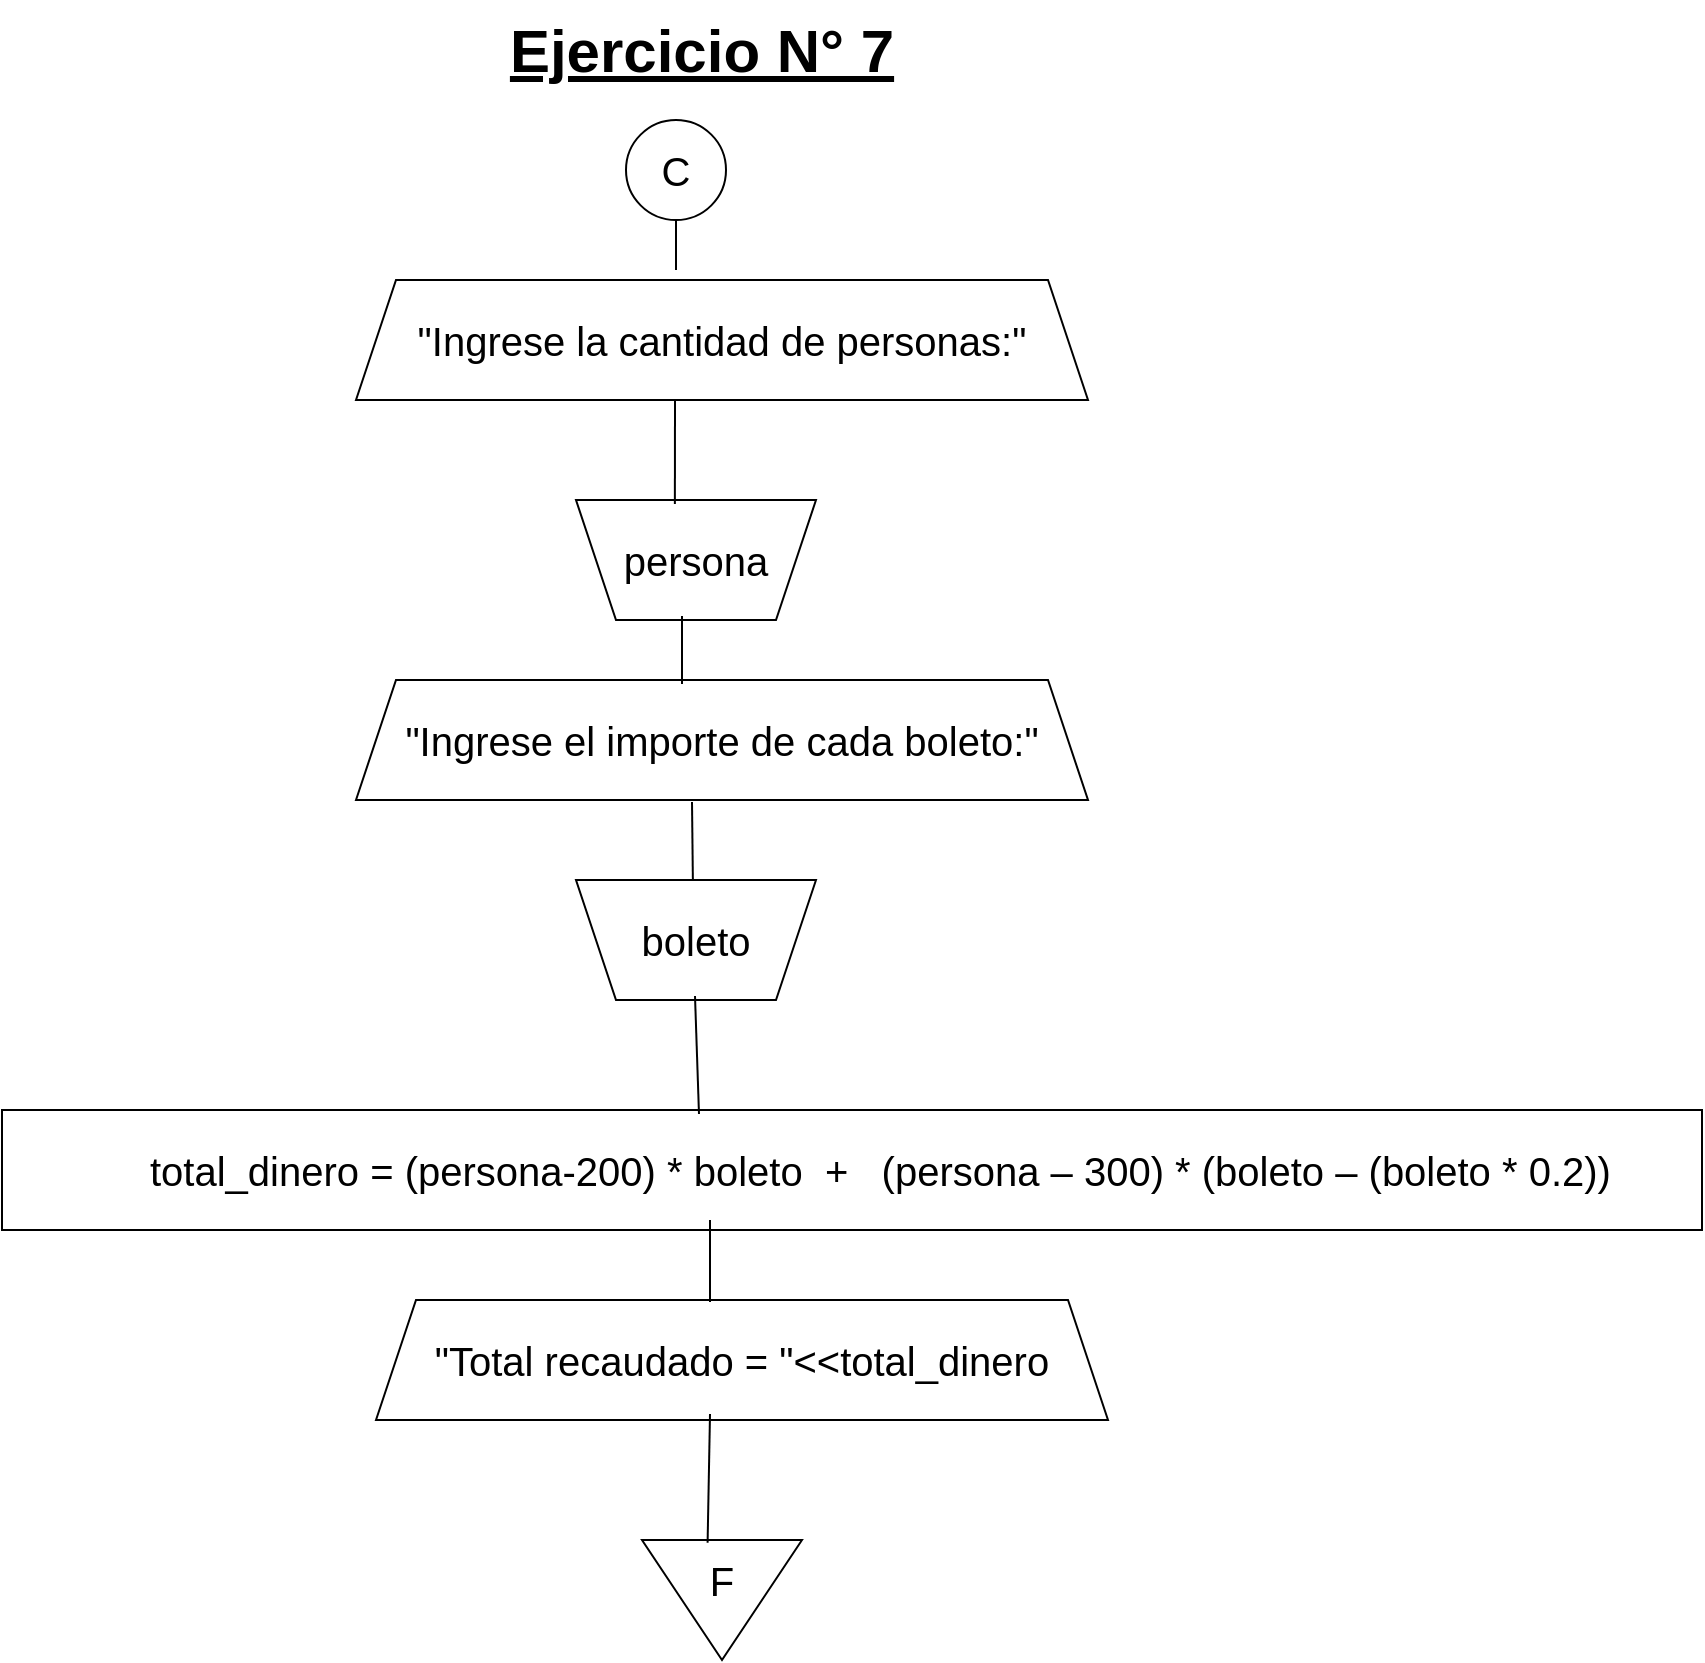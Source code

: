 <mxfile version="14.7.3" type="device"><diagram id="W4aKSf3Qdp38WhNMOOxv" name="Ejercicio7"><mxGraphModel dx="1038" dy="548" grid="0" gridSize="10" guides="1" tooltips="1" connect="1" arrows="1" fold="1" page="1" pageScale="1" pageWidth="827" pageHeight="1169" math="0" shadow="0"><root><mxCell id="0"/><mxCell id="1" parent="0"/><mxCell id="y9rYY2Si1Wvd2R1Q-dNt-1" value="&lt;u style=&quot;font-size: 30px&quot;&gt;&lt;b&gt;Ejercicio N° 7&lt;br&gt;&lt;/b&gt;&lt;/u&gt;" style="text;html=1;strokeColor=none;fillColor=none;align=center;verticalAlign=middle;whiteSpace=wrap;rounded=0;" vertex="1" parent="1"><mxGeometry x="230" y="30" width="260" height="50" as="geometry"/></mxCell><mxCell id="y9rYY2Si1Wvd2R1Q-dNt-2" value="&lt;font style=&quot;font-size: 20px&quot;&gt;C&lt;/font&gt;" style="ellipse;whiteSpace=wrap;html=1;aspect=fixed;" vertex="1" parent="1"><mxGeometry x="322" y="90" width="50" height="50" as="geometry"/></mxCell><mxCell id="y9rYY2Si1Wvd2R1Q-dNt-3" value="&lt;font style=&quot;font-size: 20px&quot;&gt;&quot;Ingrese la cantidad de personas:&quot;&lt;/font&gt;" style="shape=trapezoid;perimeter=trapezoidPerimeter;whiteSpace=wrap;html=1;fixedSize=1;" vertex="1" parent="1"><mxGeometry x="187" y="170" width="366" height="60" as="geometry"/></mxCell><mxCell id="y9rYY2Si1Wvd2R1Q-dNt-4" value="" style="shape=trapezoid;perimeter=trapezoidPerimeter;whiteSpace=wrap;html=1;fixedSize=1;rotation=-180;" vertex="1" parent="1"><mxGeometry x="297" y="280" width="120" height="60" as="geometry"/></mxCell><mxCell id="y9rYY2Si1Wvd2R1Q-dNt-5" value="&lt;font style=&quot;font-size: 20px&quot;&gt;persona&lt;/font&gt;" style="text;html=1;strokeColor=none;fillColor=none;align=center;verticalAlign=middle;whiteSpace=wrap;rounded=0;" vertex="1" parent="1"><mxGeometry x="337" y="300" width="40" height="20" as="geometry"/></mxCell><mxCell id="y9rYY2Si1Wvd2R1Q-dNt-7" value="&lt;font style=&quot;font-size: 20px&quot;&gt;&quot;Ingrese el importe de cada boleto:&quot;&lt;/font&gt;" style="shape=trapezoid;perimeter=trapezoidPerimeter;whiteSpace=wrap;html=1;fixedSize=1;" vertex="1" parent="1"><mxGeometry x="187" y="370" width="366" height="60" as="geometry"/></mxCell><mxCell id="y9rYY2Si1Wvd2R1Q-dNt-8" value="" style="shape=trapezoid;perimeter=trapezoidPerimeter;whiteSpace=wrap;html=1;fixedSize=1;rotation=-180;" vertex="1" parent="1"><mxGeometry x="297" y="470" width="120" height="60" as="geometry"/></mxCell><mxCell id="y9rYY2Si1Wvd2R1Q-dNt-9" value="&lt;font style=&quot;font-size: 20px&quot;&gt;boleto&lt;/font&gt;" style="text;html=1;strokeColor=none;fillColor=none;align=center;verticalAlign=middle;whiteSpace=wrap;rounded=0;" vertex="1" parent="1"><mxGeometry x="337" y="490" width="40" height="20" as="geometry"/></mxCell><mxCell id="y9rYY2Si1Wvd2R1Q-dNt-12" value="&lt;p class=&quot;MsoNormal&quot; style=&quot;margin-left: 54.0pt&quot;&gt;&lt;span style=&quot;font-family: &amp;#34;arial&amp;#34; , sans-serif&quot;&gt;&lt;font style=&quot;font-size: 20px&quot;&gt;total_dinero&amp;nbsp;= (persona-200) * boleto&amp;nbsp; + &amp;nbsp;&amp;nbsp;(persona – 300) * (boleto – (boleto * 0.2))&lt;/font&gt;&lt;/span&gt;&lt;/p&gt;" style="rounded=0;whiteSpace=wrap;html=1;align=left;" vertex="1" parent="1"><mxGeometry x="10" y="585" width="850" height="60" as="geometry"/></mxCell><mxCell id="y9rYY2Si1Wvd2R1Q-dNt-13" value="&lt;font style=&quot;font-size: 20px&quot;&gt;&quot;Total recaudado = &quot;&amp;lt;&amp;lt;total_dinero&lt;/font&gt;" style="shape=trapezoid;perimeter=trapezoidPerimeter;whiteSpace=wrap;html=1;fixedSize=1;" vertex="1" parent="1"><mxGeometry x="197" y="680" width="366" height="60" as="geometry"/></mxCell><mxCell id="y9rYY2Si1Wvd2R1Q-dNt-14" value="" style="triangle;whiteSpace=wrap;html=1;rotation=90;" vertex="1" parent="1"><mxGeometry x="340" y="790" width="60" height="80" as="geometry"/></mxCell><mxCell id="y9rYY2Si1Wvd2R1Q-dNt-15" value="&lt;font style=&quot;font-size: 20px&quot;&gt;F&lt;/font&gt;" style="text;html=1;strokeColor=none;fillColor=none;align=center;verticalAlign=middle;whiteSpace=wrap;rounded=0;" vertex="1" parent="1"><mxGeometry x="350" y="810" width="40" height="20" as="geometry"/></mxCell><mxCell id="y9rYY2Si1Wvd2R1Q-dNt-16" value="" style="endArrow=none;html=1;entryX=0.5;entryY=1;entryDx=0;entryDy=0;" edge="1" parent="1" target="y9rYY2Si1Wvd2R1Q-dNt-2"><mxGeometry width="50" height="50" relative="1" as="geometry"><mxPoint x="347" y="165" as="sourcePoint"/><mxPoint x="434" y="562" as="targetPoint"/></mxGeometry></mxCell><mxCell id="y9rYY2Si1Wvd2R1Q-dNt-17" value="" style="endArrow=none;html=1;entryX=0.5;entryY=1;entryDx=0;entryDy=0;exitX=0.588;exitY=0.967;exitDx=0;exitDy=0;exitPerimeter=0;" edge="1" parent="1" source="y9rYY2Si1Wvd2R1Q-dNt-4"><mxGeometry width="50" height="50" relative="1" as="geometry"><mxPoint x="346.5" y="255" as="sourcePoint"/><mxPoint x="346.5" y="230" as="targetPoint"/></mxGeometry></mxCell><mxCell id="y9rYY2Si1Wvd2R1Q-dNt-18" value="" style="endArrow=none;html=1;entryX=0.5;entryY=1;entryDx=0;entryDy=0;" edge="1" parent="1"><mxGeometry width="50" height="50" relative="1" as="geometry"><mxPoint x="350" y="372" as="sourcePoint"/><mxPoint x="350" y="338" as="targetPoint"/></mxGeometry></mxCell><mxCell id="y9rYY2Si1Wvd2R1Q-dNt-19" value="" style="endArrow=none;html=1;entryX=0.5;entryY=1;entryDx=0;entryDy=0;" edge="1" parent="1"><mxGeometry width="50" height="50" relative="1" as="geometry"><mxPoint x="355.44" y="470" as="sourcePoint"/><mxPoint x="355.0" y="431" as="targetPoint"/></mxGeometry></mxCell><mxCell id="y9rYY2Si1Wvd2R1Q-dNt-20" value="" style="endArrow=none;html=1;entryX=0.5;entryY=1;entryDx=0;entryDy=0;exitX=0.41;exitY=0.033;exitDx=0;exitDy=0;exitPerimeter=0;" edge="1" parent="1" source="y9rYY2Si1Wvd2R1Q-dNt-12"><mxGeometry width="50" height="50" relative="1" as="geometry"><mxPoint x="356.94" y="567" as="sourcePoint"/><mxPoint x="356.5" y="528" as="targetPoint"/></mxGeometry></mxCell><mxCell id="y9rYY2Si1Wvd2R1Q-dNt-21" value="" style="endArrow=none;html=1;entryX=0.5;entryY=1;entryDx=0;entryDy=0;" edge="1" parent="1"><mxGeometry width="50" height="50" relative="1" as="geometry"><mxPoint x="364" y="681" as="sourcePoint"/><mxPoint x="364" y="640" as="targetPoint"/></mxGeometry></mxCell><mxCell id="y9rYY2Si1Wvd2R1Q-dNt-22" value="" style="endArrow=none;html=1;entryX=0.5;entryY=1;entryDx=0;entryDy=0;exitX=0.023;exitY=0.59;exitDx=0;exitDy=0;exitPerimeter=0;" edge="1" parent="1" source="y9rYY2Si1Wvd2R1Q-dNt-14"><mxGeometry width="50" height="50" relative="1" as="geometry"><mxPoint x="364" y="778" as="sourcePoint"/><mxPoint x="364" y="737" as="targetPoint"/></mxGeometry></mxCell></root></mxGraphModel></diagram></mxfile>